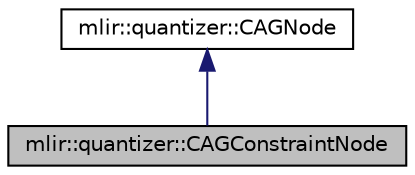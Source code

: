 digraph "mlir::quantizer::CAGConstraintNode"
{
  bgcolor="transparent";
  edge [fontname="Helvetica",fontsize="10",labelfontname="Helvetica",labelfontsize="10"];
  node [fontname="Helvetica",fontsize="10",shape=record];
  Node2 [label="mlir::quantizer::CAGConstraintNode",height=0.2,width=0.4,color="black", fillcolor="grey75", style="filled", fontcolor="black"];
  Node3 -> Node2 [dir="back",color="midnightblue",fontsize="10",style="solid",fontname="Helvetica"];
  Node3 [label="mlir::quantizer::CAGNode",height=0.2,width=0.4,color="black",URL="$classmlir_1_1quantizer_1_1CAGNode.html",tooltip="A node in the Constraint Analysis Graph. "];
}
